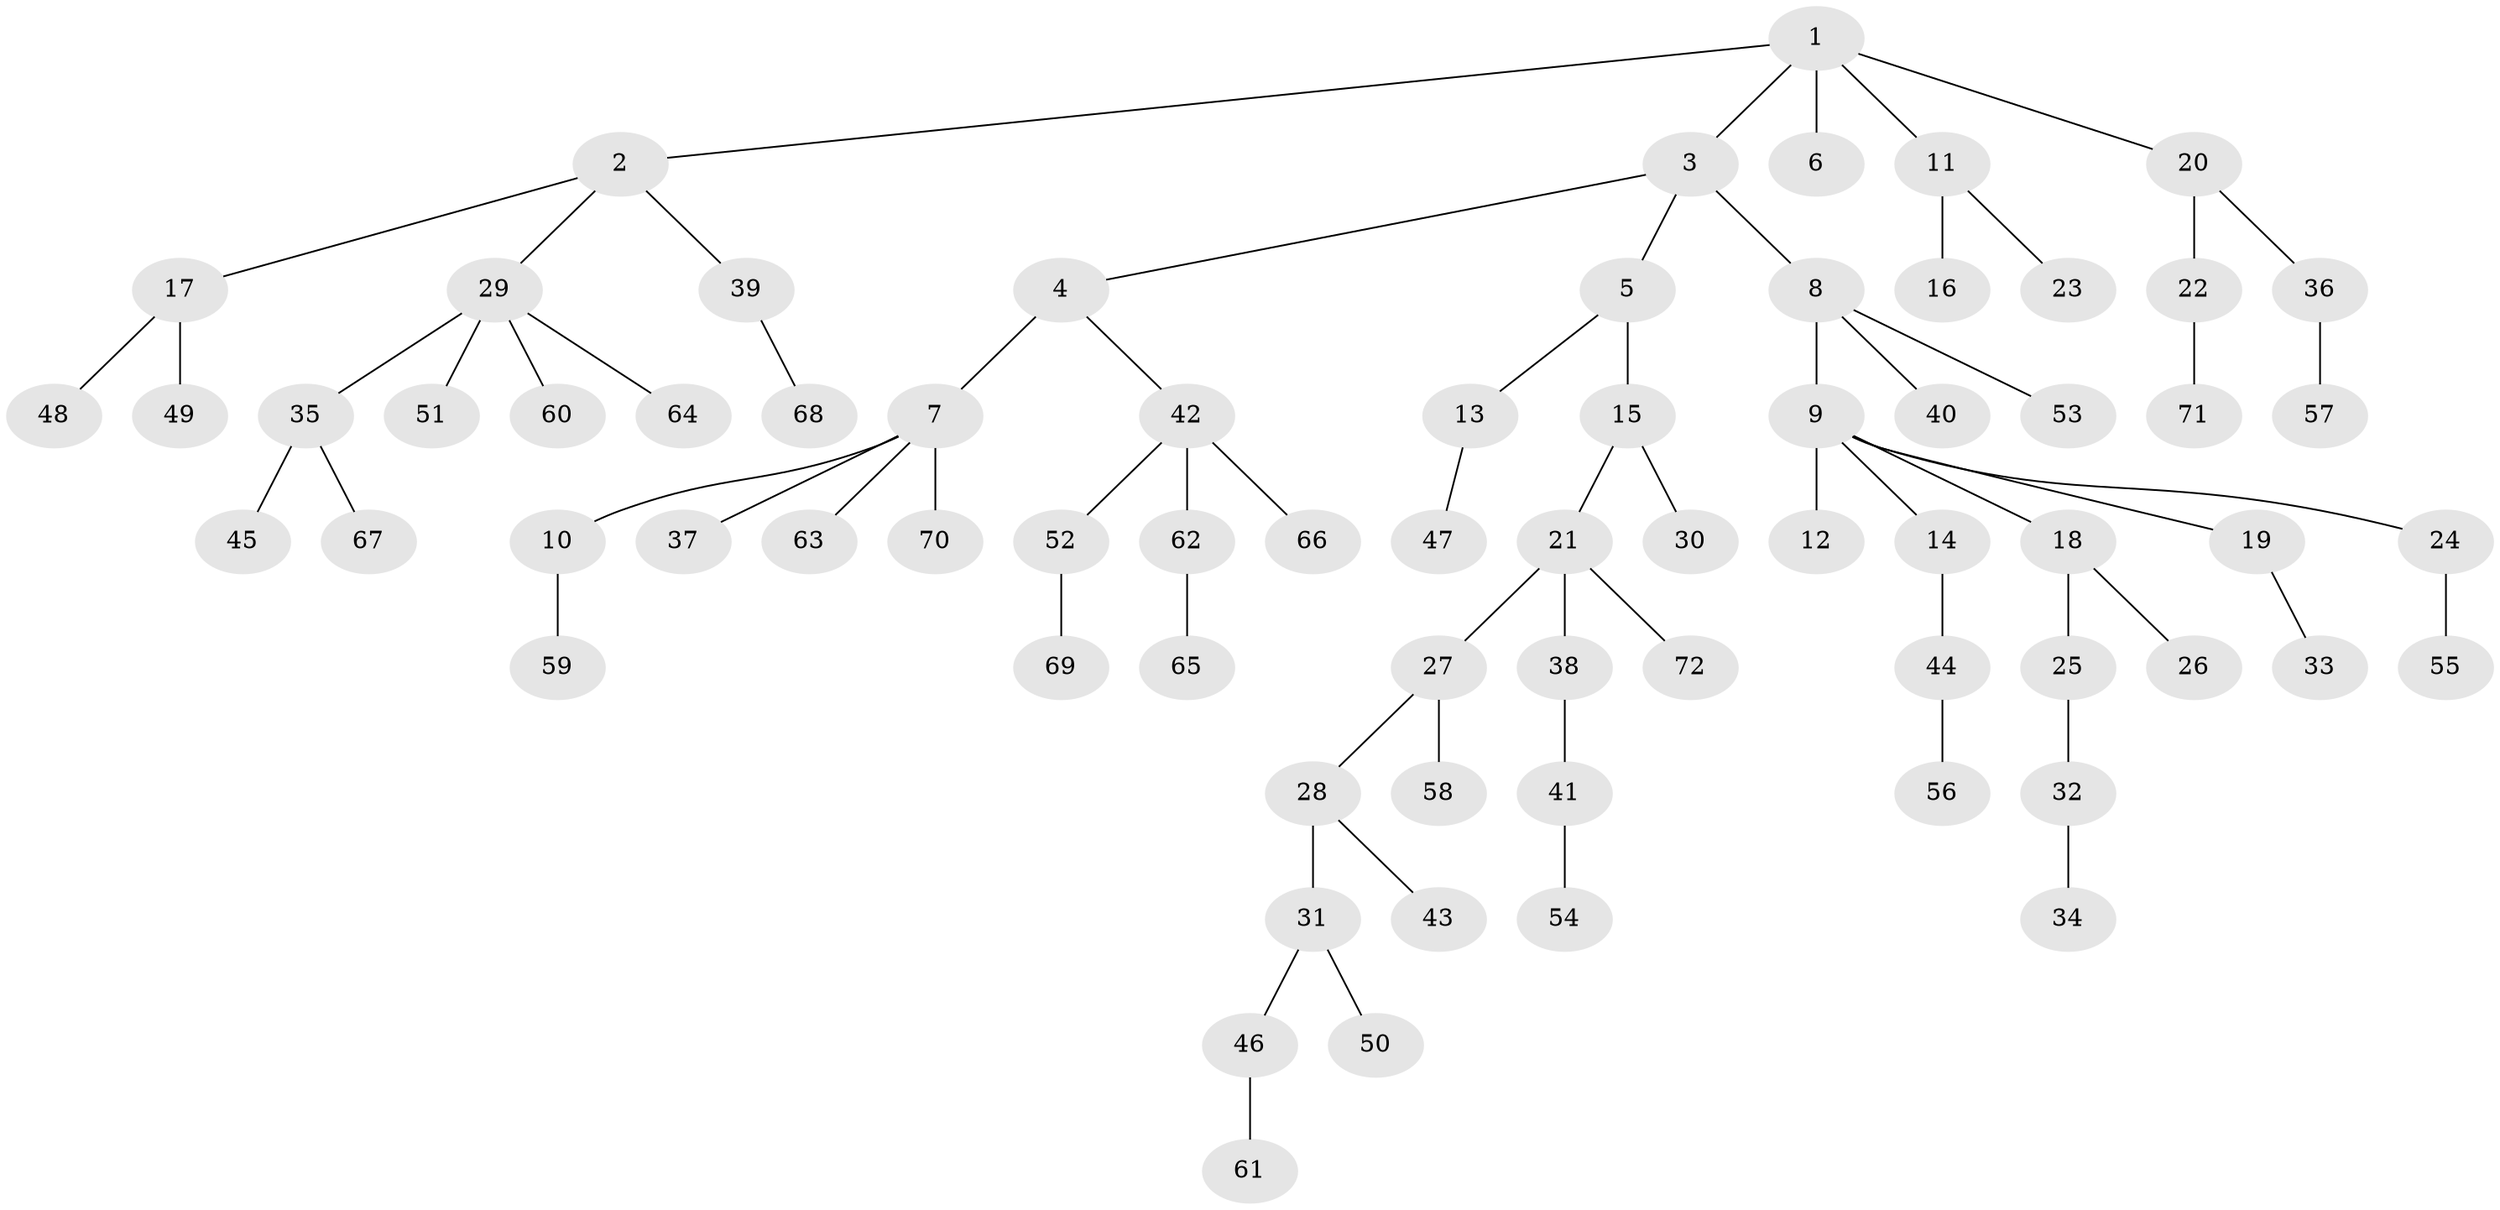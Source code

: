 // original degree distribution, {5: 0.028985507246376812, 4: 0.07971014492753623, 3: 0.13043478260869565, 2: 0.2536231884057971, 7: 0.007246376811594203, 6: 0.014492753623188406, 1: 0.4855072463768116}
// Generated by graph-tools (version 1.1) at 2025/37/03/09/25 02:37:06]
// undirected, 72 vertices, 71 edges
graph export_dot {
graph [start="1"]
  node [color=gray90,style=filled];
  1;
  2;
  3;
  4;
  5;
  6;
  7;
  8;
  9;
  10;
  11;
  12;
  13;
  14;
  15;
  16;
  17;
  18;
  19;
  20;
  21;
  22;
  23;
  24;
  25;
  26;
  27;
  28;
  29;
  30;
  31;
  32;
  33;
  34;
  35;
  36;
  37;
  38;
  39;
  40;
  41;
  42;
  43;
  44;
  45;
  46;
  47;
  48;
  49;
  50;
  51;
  52;
  53;
  54;
  55;
  56;
  57;
  58;
  59;
  60;
  61;
  62;
  63;
  64;
  65;
  66;
  67;
  68;
  69;
  70;
  71;
  72;
  1 -- 2 [weight=1.0];
  1 -- 3 [weight=1.0];
  1 -- 6 [weight=1.0];
  1 -- 11 [weight=1.0];
  1 -- 20 [weight=1.0];
  2 -- 17 [weight=1.0];
  2 -- 29 [weight=1.0];
  2 -- 39 [weight=1.0];
  3 -- 4 [weight=1.0];
  3 -- 5 [weight=1.0];
  3 -- 8 [weight=1.0];
  4 -- 7 [weight=2.0];
  4 -- 42 [weight=1.0];
  5 -- 13 [weight=1.0];
  5 -- 15 [weight=1.0];
  7 -- 10 [weight=1.0];
  7 -- 37 [weight=1.0];
  7 -- 63 [weight=1.0];
  7 -- 70 [weight=1.0];
  8 -- 9 [weight=1.0];
  8 -- 40 [weight=2.0];
  8 -- 53 [weight=1.0];
  9 -- 12 [weight=2.0];
  9 -- 14 [weight=1.0];
  9 -- 18 [weight=1.0];
  9 -- 19 [weight=1.0];
  9 -- 24 [weight=1.0];
  10 -- 59 [weight=1.0];
  11 -- 16 [weight=1.0];
  11 -- 23 [weight=1.0];
  13 -- 47 [weight=1.0];
  14 -- 44 [weight=2.0];
  15 -- 21 [weight=1.0];
  15 -- 30 [weight=1.0];
  17 -- 48 [weight=1.0];
  17 -- 49 [weight=1.0];
  18 -- 25 [weight=2.0];
  18 -- 26 [weight=1.0];
  19 -- 33 [weight=1.0];
  20 -- 22 [weight=1.0];
  20 -- 36 [weight=1.0];
  21 -- 27 [weight=1.0];
  21 -- 38 [weight=1.0];
  21 -- 72 [weight=1.0];
  22 -- 71 [weight=2.0];
  24 -- 55 [weight=1.0];
  25 -- 32 [weight=1.0];
  27 -- 28 [weight=1.0];
  27 -- 58 [weight=1.0];
  28 -- 31 [weight=1.0];
  28 -- 43 [weight=1.0];
  29 -- 35 [weight=2.0];
  29 -- 51 [weight=1.0];
  29 -- 60 [weight=1.0];
  29 -- 64 [weight=1.0];
  31 -- 46 [weight=1.0];
  31 -- 50 [weight=1.0];
  32 -- 34 [weight=1.0];
  35 -- 45 [weight=1.0];
  35 -- 67 [weight=1.0];
  36 -- 57 [weight=1.0];
  38 -- 41 [weight=1.0];
  39 -- 68 [weight=1.0];
  41 -- 54 [weight=2.0];
  42 -- 52 [weight=1.0];
  42 -- 62 [weight=1.0];
  42 -- 66 [weight=2.0];
  44 -- 56 [weight=1.0];
  46 -- 61 [weight=1.0];
  52 -- 69 [weight=1.0];
  62 -- 65 [weight=1.0];
}

